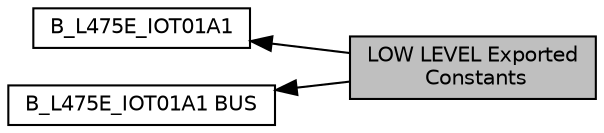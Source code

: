 digraph "LOW LEVEL Exported Constants"
{
  edge [fontname="Helvetica",fontsize="10",labelfontname="Helvetica",labelfontsize="10"];
  node [fontname="Helvetica",fontsize="10",shape=box];
  rankdir=LR;
  Node2 [label="B_L475E_IOT01A1",height=0.2,width=0.4,color="black", fillcolor="white", style="filled",URL="$group___b___l475_e___i_o_t01_a1.html",tooltip=" "];
  Node3 [label="B_L475E_IOT01A1 BUS",height=0.2,width=0.4,color="black", fillcolor="white", style="filled",URL="$group___b___l475_e___i_o_t01_a1___b_u_s.html",tooltip=" "];
  Node1 [label="LOW LEVEL Exported\l Constants",height=0.2,width=0.4,color="black", fillcolor="grey75", style="filled", fontcolor="black",tooltip=" "];
  Node2->Node1 [shape=plaintext, dir="back", style="solid"];
  Node3->Node1 [shape=plaintext, dir="back", style="solid"];
}
